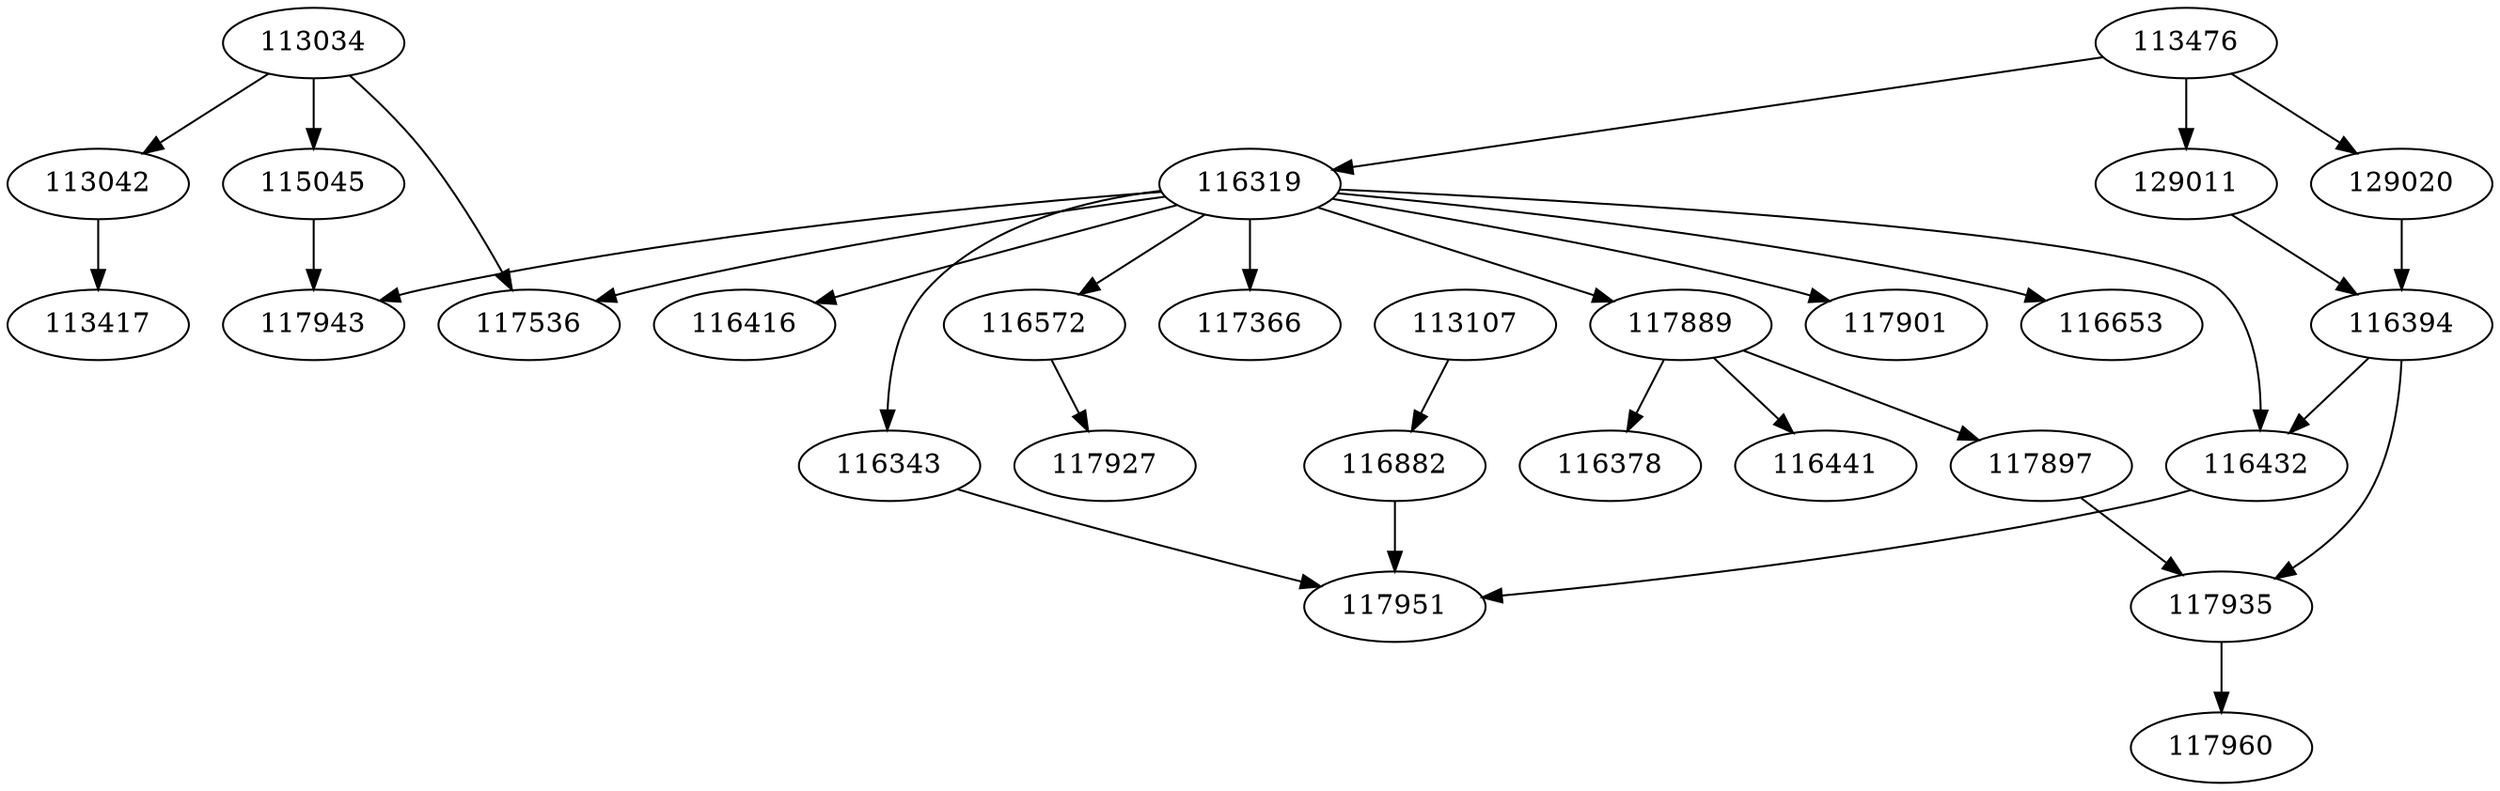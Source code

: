 digraph Disciplinas {
"113034" -> "113042";
"113034" -> "115045";
"113034" -> "117536";
"113476" -> "129011";
"113476" -> "129020";
"113476" -> "116319";
"129011" -> "116394";
"129020" -> "116394";
"113042" -> "113417";
"116319" -> "117889";
"116319" -> "117366";
"116319" -> "117901";
"116319" -> "116572";
"116319" -> "116343";
"116319" -> "116653";
"116319" -> "116432";
"116319" -> "116416";
"116319" -> "117943";
"116319" -> "117536";
"116394" -> "117935";
"116394" -> "116432";
"117889" -> "117897";
"117889" -> "116441";
"117889" -> "116378";
"113107" -> "116882";
"115045" -> "117943";
"117897" -> "117935";
"116572" -> "117927";
"116343" -> "117951";
"117935" -> "117960";
"116432" -> "117951";
"116882" -> "117951";

}